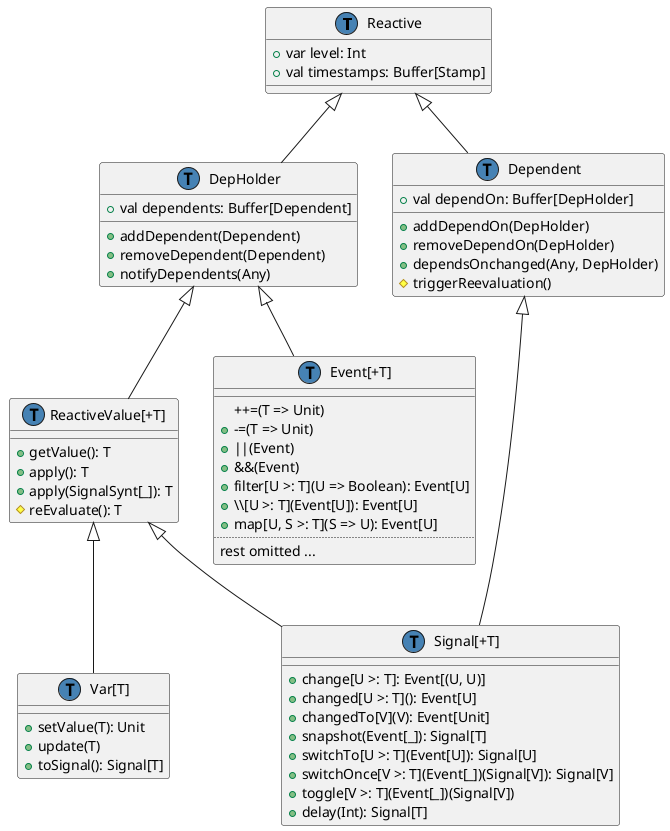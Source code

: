 @startuml
class Reactive {
  +var level: Int
  +val timestamps: Buffer[Stamp]
}

class DepHolder extends Reactive {
  +val dependents: Buffer[Dependent]
  __
  +addDependent(Dependent)
  +removeDependent(Dependent)
  +notifyDependents(Any)
}

class "ReactiveValue[+T]" as ReactiveValue extends DepHolder {
  +getValue(): T
  +apply(): T
  +apply(SignalSynt[_]): T
  #reEvaluate(): T
}

class Dependent extends Reactive {
  +val dependOn: Buffer[DepHolder]
  __
  +addDependOn(DepHolder)
  +removeDependOn(DepHolder)
  +dependsOnchanged(Any, DepHolder)
  #triggerReevaluation()
}

class "Var[T]" as Var {
  __
  +setValue(T): Unit
  +update(T)
  +toSignal(): Signal[T]
}

ReactiveValue <|-- Var

class "Signal[+T]" as Signal {
  __
  +change[U >: T]: Event[(U, U)]
  +changed[U >: T](): Event[U]
  +changedTo[V](V): Event[Unit]
  +snapshot(Event[_]): Signal[T]
  +switchTo[U >: T](Event[U]): Signal[U]
  +switchOnce[V >: T](Event[_])(Signal[V]): Signal[V]
  +toggle[V >: T](Event[_])(Signal[V])
  +delay(Int): Signal[T]
}

Dependent <|-- Signal
ReactiveValue <|-- Signal

class "Event[+T]" as Event extends DepHolder {
  __
  ++=(T => Unit)
  +-=(T => Unit)
  +||(Event)
  +&&(Event)
  +filter[U >: T](U => Boolean): Event[U]
  +\\\[U >: T](Event[U]): Event[U]
  +map[U, S >: T](S => U): Event[U]
  ..
  rest omitted ...
}

class Signal << (T,#4682b4) >>
class Var << (T,#4682b4) >>
class DepHolder << (T,#4682b4) >>
class Dependent << (T,#4682b4) >>
class Reactive << (T,#4682b4) >>
class Event << (T,#4682b4) >>
class ReactiveValue << (T,#4682b4) >>
@enduml